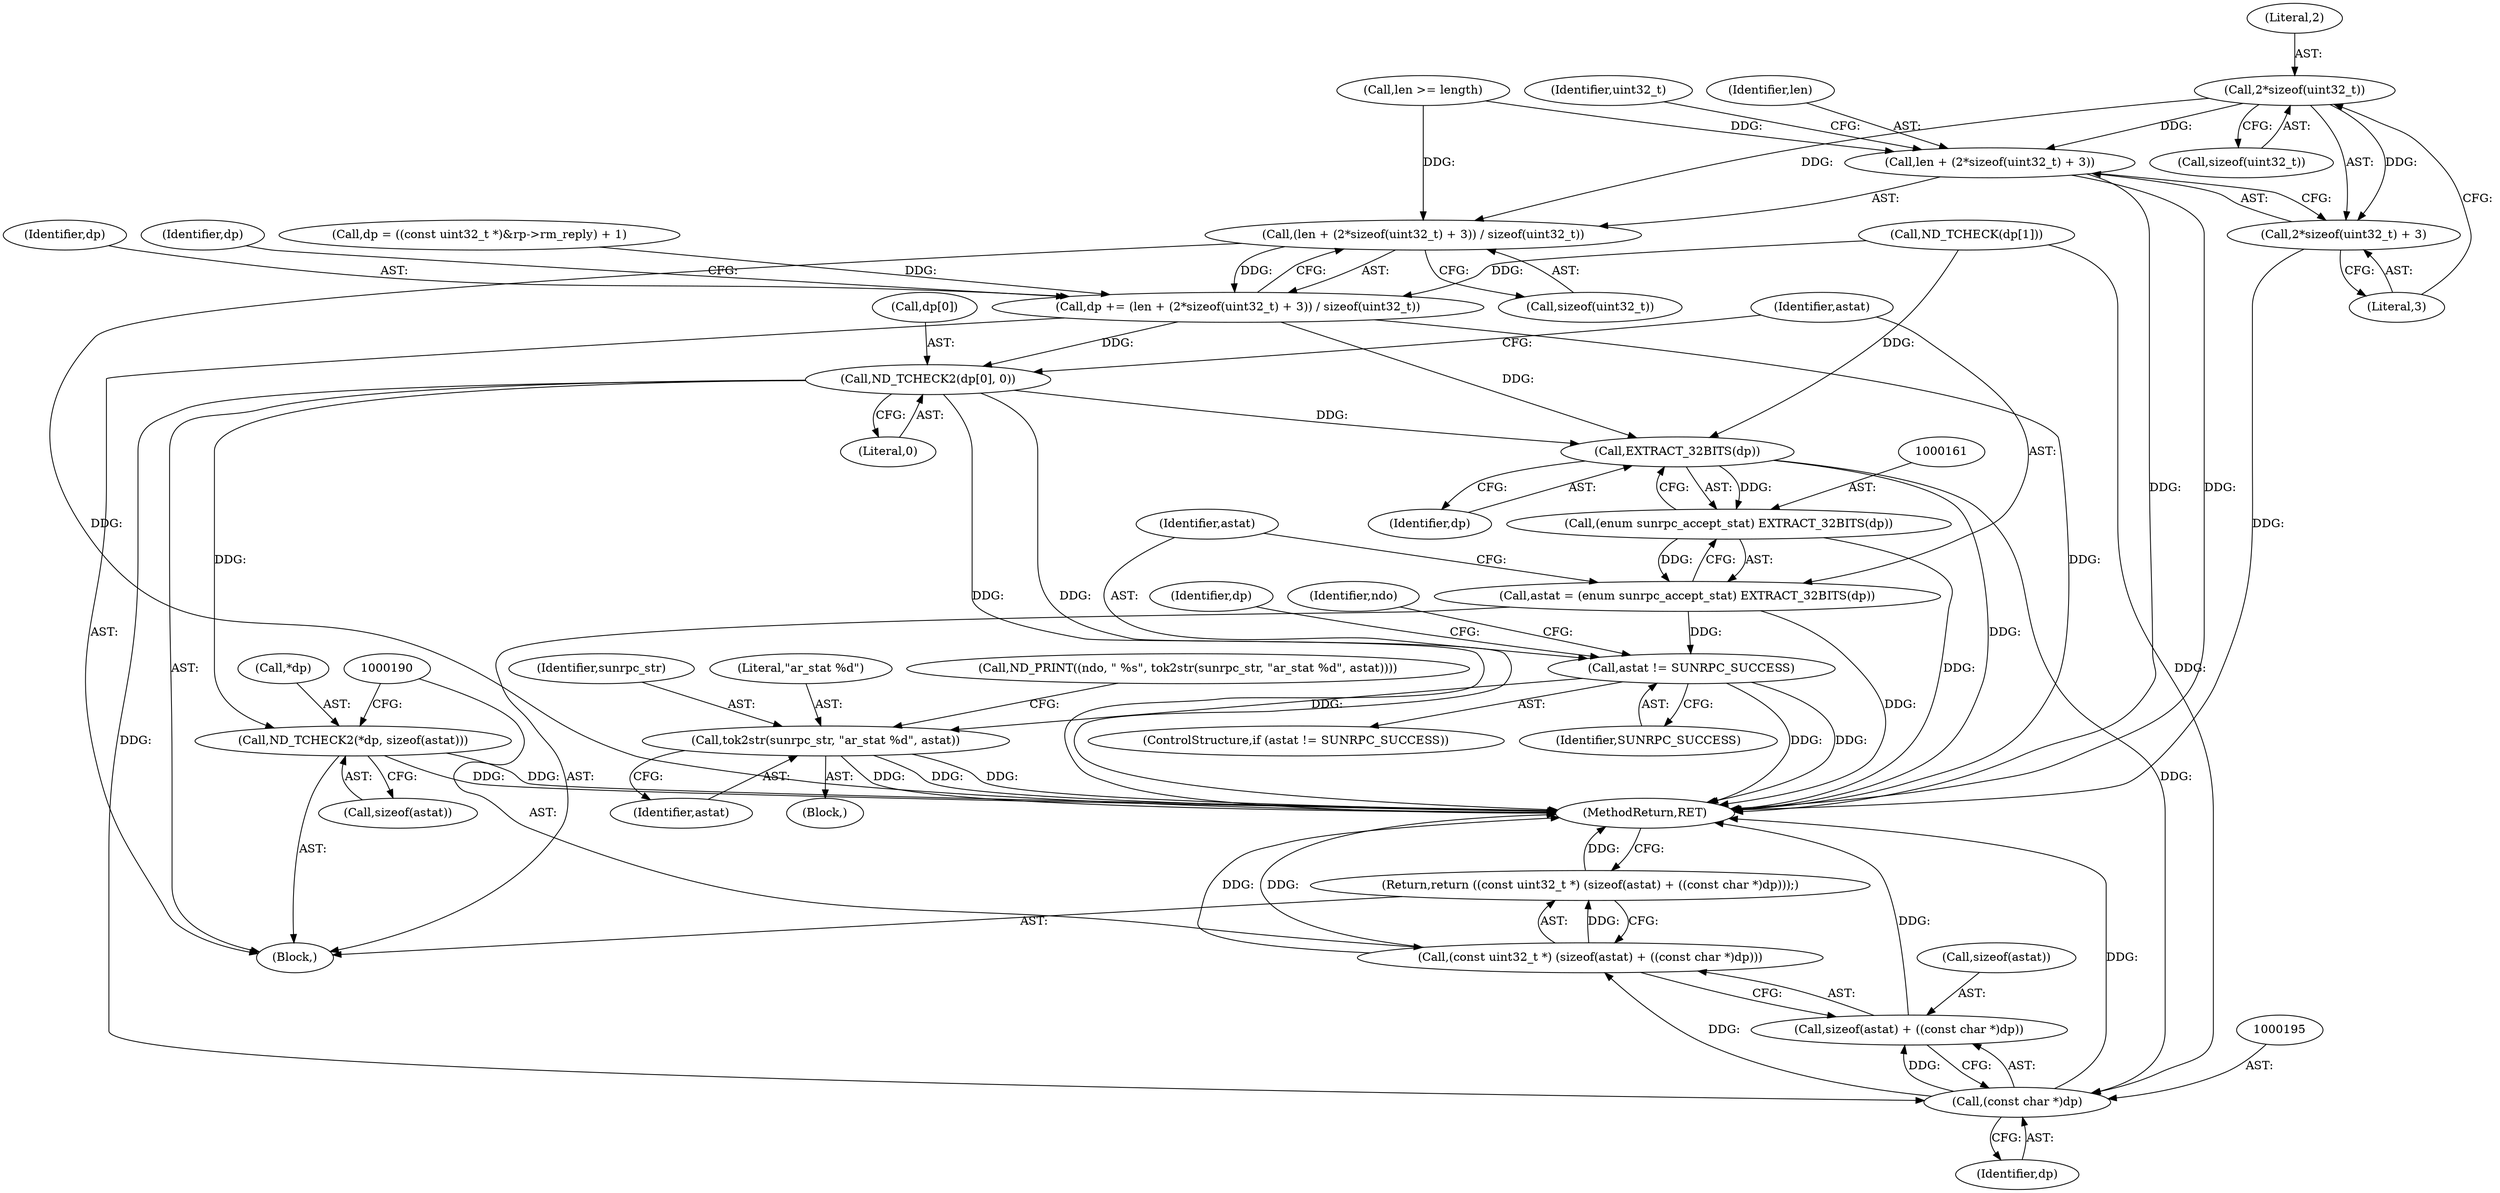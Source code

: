 digraph "0_tcpdump_19d25dd8781620cd41bf178a5e2e27fc1cf242d0_2@API" {
"1000146" [label="(Call,2*sizeof(uint32_t))"];
"1000142" [label="(Call,(len + (2*sizeof(uint32_t) + 3)) / sizeof(uint32_t))"];
"1000140" [label="(Call,dp += (len + (2*sizeof(uint32_t) + 3)) / sizeof(uint32_t))"];
"1000153" [label="(Call,ND_TCHECK2(dp[0], 0))"];
"1000162" [label="(Call,EXTRACT_32BITS(dp))"];
"1000160" [label="(Call,(enum sunrpc_accept_stat) EXTRACT_32BITS(dp))"];
"1000158" [label="(Call,astat = (enum sunrpc_accept_stat) EXTRACT_32BITS(dp))"];
"1000165" [label="(Call,astat != SUNRPC_SUCCESS)"];
"1000174" [label="(Call,tok2str(sunrpc_str, \"ar_stat %d\", astat))"];
"1000194" [label="(Call,(const char *)dp)"];
"1000189" [label="(Call,(const uint32_t *) (sizeof(astat) + ((const char *)dp)))"];
"1000188" [label="(Return,return ((const uint32_t *) (sizeof(astat) + ((const char *)dp)));)"];
"1000191" [label="(Call,sizeof(astat) + ((const char *)dp))"];
"1000183" [label="(Call,ND_TCHECK2(*dp, sizeof(astat)))"];
"1000143" [label="(Call,len + (2*sizeof(uint32_t) + 3))"];
"1000145" [label="(Call,2*sizeof(uint32_t) + 3)"];
"1000157" [label="(Literal,0)"];
"1000175" [label="(Identifier,sunrpc_str)"];
"1000154" [label="(Call,dp[0])"];
"1000141" [label="(Identifier,dp)"];
"1000162" [label="(Call,EXTRACT_32BITS(dp))"];
"1000142" [label="(Call,(len + (2*sizeof(uint32_t) + 3)) / sizeof(uint32_t))"];
"1000140" [label="(Call,dp += (len + (2*sizeof(uint32_t) + 3)) / sizeof(uint32_t))"];
"1000200" [label="(MethodReturn,RET)"];
"1000183" [label="(Call,ND_TCHECK2(*dp, sizeof(astat)))"];
"1000153" [label="(Call,ND_TCHECK2(dp[0], 0))"];
"1000123" [label="(Call,ND_TCHECK(dp[1]))"];
"1000163" [label="(Identifier,dp)"];
"1000155" [label="(Identifier,dp)"];
"1000186" [label="(Call,sizeof(astat))"];
"1000135" [label="(Call,len >= length)"];
"1000176" [label="(Literal,\"ar_stat %d\")"];
"1000177" [label="(Identifier,astat)"];
"1000150" [label="(Literal,3)"];
"1000151" [label="(Call,sizeof(uint32_t))"];
"1000113" [label="(Call,dp = ((const uint32_t *)&rp->rm_reply) + 1)"];
"1000192" [label="(Call,sizeof(astat))"];
"1000164" [label="(ControlStructure,if (astat != SUNRPC_SUCCESS))"];
"1000147" [label="(Literal,2)"];
"1000160" [label="(Call,(enum sunrpc_accept_stat) EXTRACT_32BITS(dp))"];
"1000174" [label="(Call,tok2str(sunrpc_str, \"ar_stat %d\", astat))"];
"1000169" [label="(Call,ND_PRINT((ndo, \" %s\", tok2str(sunrpc_str, \"ar_stat %d\", astat))))"];
"1000165" [label="(Call,astat != SUNRPC_SUCCESS)"];
"1000185" [label="(Identifier,dp)"];
"1000145" [label="(Call,2*sizeof(uint32_t) + 3)"];
"1000184" [label="(Call,*dp)"];
"1000189" [label="(Call,(const uint32_t *) (sizeof(astat) + ((const char *)dp)))"];
"1000152" [label="(Identifier,uint32_t)"];
"1000196" [label="(Identifier,dp)"];
"1000158" [label="(Call,astat = (enum sunrpc_accept_stat) EXTRACT_32BITS(dp))"];
"1000167" [label="(Identifier,SUNRPC_SUCCESS)"];
"1000148" [label="(Call,sizeof(uint32_t))"];
"1000191" [label="(Call,sizeof(astat) + ((const char *)dp))"];
"1000146" [label="(Call,2*sizeof(uint32_t))"];
"1000171" [label="(Identifier,ndo)"];
"1000188" [label="(Return,return ((const uint32_t *) (sizeof(astat) + ((const char *)dp)));)"];
"1000159" [label="(Identifier,astat)"];
"1000143" [label="(Call,len + (2*sizeof(uint32_t) + 3))"];
"1000166" [label="(Identifier,astat)"];
"1000194" [label="(Call,(const char *)dp)"];
"1000109" [label="(Block,)"];
"1000172" [label="(Block,)"];
"1000144" [label="(Identifier,len)"];
"1000146" -> "1000145"  [label="AST: "];
"1000146" -> "1000148"  [label="CFG: "];
"1000147" -> "1000146"  [label="AST: "];
"1000148" -> "1000146"  [label="AST: "];
"1000150" -> "1000146"  [label="CFG: "];
"1000146" -> "1000142"  [label="DDG: "];
"1000146" -> "1000143"  [label="DDG: "];
"1000146" -> "1000145"  [label="DDG: "];
"1000142" -> "1000140"  [label="AST: "];
"1000142" -> "1000151"  [label="CFG: "];
"1000143" -> "1000142"  [label="AST: "];
"1000151" -> "1000142"  [label="AST: "];
"1000140" -> "1000142"  [label="CFG: "];
"1000142" -> "1000200"  [label="DDG: "];
"1000142" -> "1000140"  [label="DDG: "];
"1000135" -> "1000142"  [label="DDG: "];
"1000140" -> "1000109"  [label="AST: "];
"1000141" -> "1000140"  [label="AST: "];
"1000155" -> "1000140"  [label="CFG: "];
"1000140" -> "1000200"  [label="DDG: "];
"1000113" -> "1000140"  [label="DDG: "];
"1000123" -> "1000140"  [label="DDG: "];
"1000140" -> "1000153"  [label="DDG: "];
"1000140" -> "1000162"  [label="DDG: "];
"1000153" -> "1000109"  [label="AST: "];
"1000153" -> "1000157"  [label="CFG: "];
"1000154" -> "1000153"  [label="AST: "];
"1000157" -> "1000153"  [label="AST: "];
"1000159" -> "1000153"  [label="CFG: "];
"1000153" -> "1000200"  [label="DDG: "];
"1000153" -> "1000200"  [label="DDG: "];
"1000153" -> "1000162"  [label="DDG: "];
"1000153" -> "1000183"  [label="DDG: "];
"1000153" -> "1000194"  [label="DDG: "];
"1000162" -> "1000160"  [label="AST: "];
"1000162" -> "1000163"  [label="CFG: "];
"1000163" -> "1000162"  [label="AST: "];
"1000160" -> "1000162"  [label="CFG: "];
"1000162" -> "1000200"  [label="DDG: "];
"1000162" -> "1000160"  [label="DDG: "];
"1000123" -> "1000162"  [label="DDG: "];
"1000162" -> "1000194"  [label="DDG: "];
"1000160" -> "1000158"  [label="AST: "];
"1000161" -> "1000160"  [label="AST: "];
"1000158" -> "1000160"  [label="CFG: "];
"1000160" -> "1000200"  [label="DDG: "];
"1000160" -> "1000158"  [label="DDG: "];
"1000158" -> "1000109"  [label="AST: "];
"1000159" -> "1000158"  [label="AST: "];
"1000166" -> "1000158"  [label="CFG: "];
"1000158" -> "1000200"  [label="DDG: "];
"1000158" -> "1000165"  [label="DDG: "];
"1000165" -> "1000164"  [label="AST: "];
"1000165" -> "1000167"  [label="CFG: "];
"1000166" -> "1000165"  [label="AST: "];
"1000167" -> "1000165"  [label="AST: "];
"1000171" -> "1000165"  [label="CFG: "];
"1000185" -> "1000165"  [label="CFG: "];
"1000165" -> "1000200"  [label="DDG: "];
"1000165" -> "1000200"  [label="DDG: "];
"1000165" -> "1000174"  [label="DDG: "];
"1000174" -> "1000172"  [label="AST: "];
"1000174" -> "1000177"  [label="CFG: "];
"1000175" -> "1000174"  [label="AST: "];
"1000176" -> "1000174"  [label="AST: "];
"1000177" -> "1000174"  [label="AST: "];
"1000169" -> "1000174"  [label="CFG: "];
"1000174" -> "1000200"  [label="DDG: "];
"1000174" -> "1000200"  [label="DDG: "];
"1000174" -> "1000200"  [label="DDG: "];
"1000194" -> "1000191"  [label="AST: "];
"1000194" -> "1000196"  [label="CFG: "];
"1000195" -> "1000194"  [label="AST: "];
"1000196" -> "1000194"  [label="AST: "];
"1000191" -> "1000194"  [label="CFG: "];
"1000194" -> "1000200"  [label="DDG: "];
"1000194" -> "1000189"  [label="DDG: "];
"1000194" -> "1000191"  [label="DDG: "];
"1000123" -> "1000194"  [label="DDG: "];
"1000189" -> "1000188"  [label="AST: "];
"1000189" -> "1000191"  [label="CFG: "];
"1000190" -> "1000189"  [label="AST: "];
"1000191" -> "1000189"  [label="AST: "];
"1000188" -> "1000189"  [label="CFG: "];
"1000189" -> "1000200"  [label="DDG: "];
"1000189" -> "1000200"  [label="DDG: "];
"1000189" -> "1000188"  [label="DDG: "];
"1000188" -> "1000109"  [label="AST: "];
"1000200" -> "1000188"  [label="CFG: "];
"1000188" -> "1000200"  [label="DDG: "];
"1000192" -> "1000191"  [label="AST: "];
"1000191" -> "1000200"  [label="DDG: "];
"1000183" -> "1000109"  [label="AST: "];
"1000183" -> "1000186"  [label="CFG: "];
"1000184" -> "1000183"  [label="AST: "];
"1000186" -> "1000183"  [label="AST: "];
"1000190" -> "1000183"  [label="CFG: "];
"1000183" -> "1000200"  [label="DDG: "];
"1000183" -> "1000200"  [label="DDG: "];
"1000143" -> "1000145"  [label="CFG: "];
"1000144" -> "1000143"  [label="AST: "];
"1000145" -> "1000143"  [label="AST: "];
"1000152" -> "1000143"  [label="CFG: "];
"1000143" -> "1000200"  [label="DDG: "];
"1000143" -> "1000200"  [label="DDG: "];
"1000135" -> "1000143"  [label="DDG: "];
"1000145" -> "1000150"  [label="CFG: "];
"1000150" -> "1000145"  [label="AST: "];
"1000145" -> "1000200"  [label="DDG: "];
}
